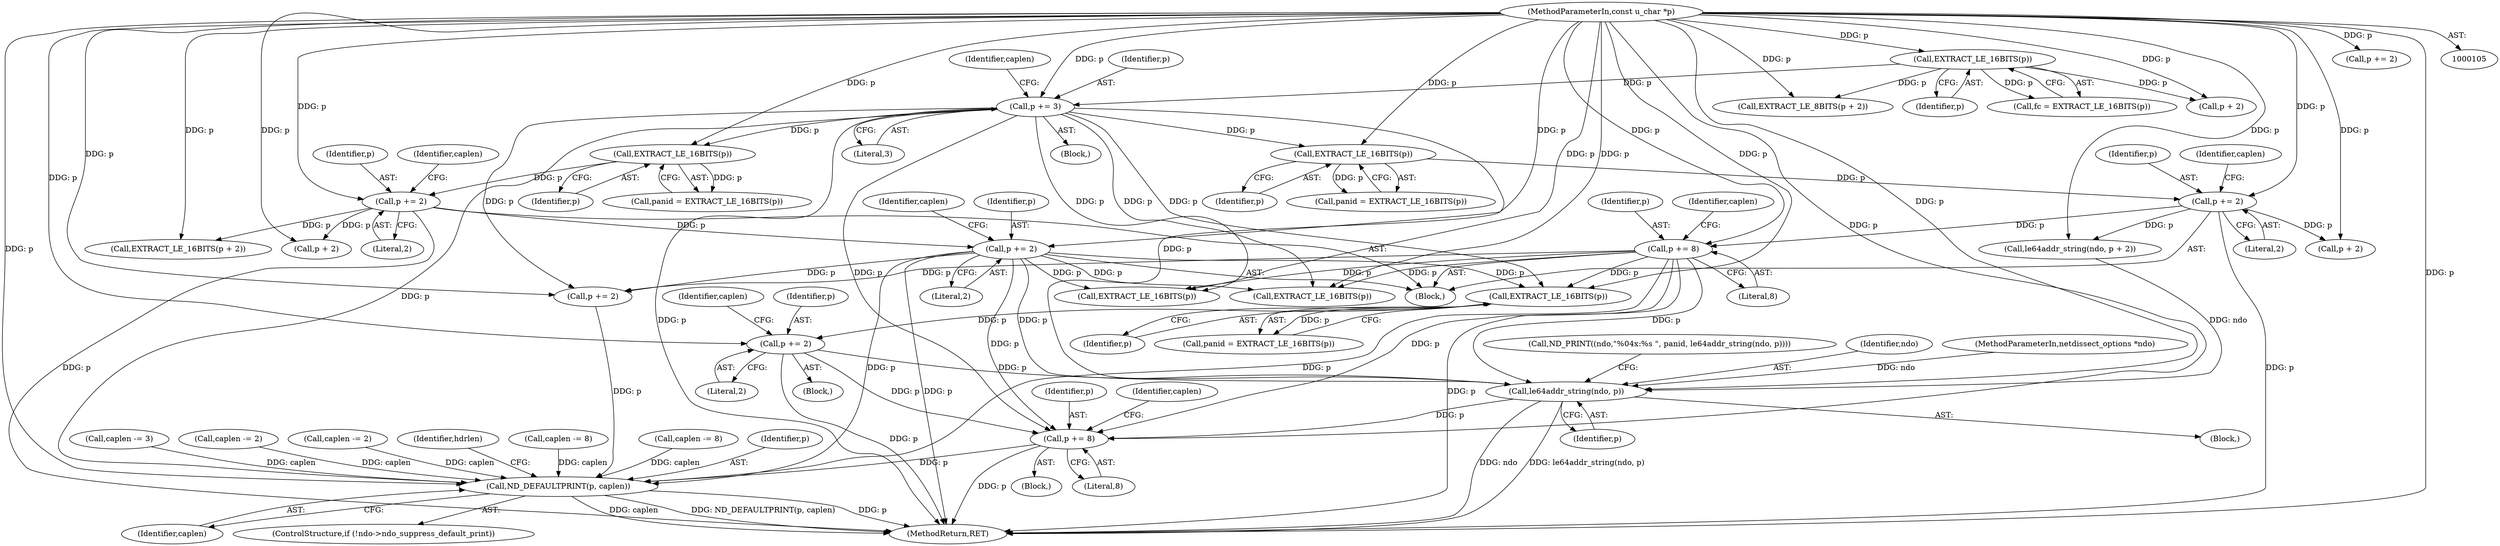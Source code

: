 digraph "0_tcpdump_a7e5f58f402e6919ec444a57946bade7dfd6b184@pointer" {
"1000451" [label="(Call,p += 2)"];
"1000449" [label="(Call,EXTRACT_LE_16BITS(p))"];
"1000259" [label="(Call,p += 2)"];
"1000224" [label="(Call,p += 2)"];
"1000222" [label="(Call,EXTRACT_LE_16BITS(p))"];
"1000147" [label="(Call,p += 3)"];
"1000108" [label="(MethodParameterIn,const u_char *p)"];
"1000139" [label="(Call,EXTRACT_LE_16BITS(p))"];
"1000321" [label="(Call,p += 8)"];
"1000285" [label="(Call,p += 2)"];
"1000283" [label="(Call,EXTRACT_LE_16BITS(p))"];
"1000482" [label="(Call,le64addr_string(ndo, p))"];
"1000485" [label="(Call,p += 8)"];
"1000500" [label="(Call,ND_DEFAULTPRINT(p, caplen))"];
"1000486" [label="(Identifier,p)"];
"1000324" [label="(Call,caplen -= 8)"];
"1000224" [label="(Call,p += 2)"];
"1000263" [label="(Identifier,caplen)"];
"1000325" [label="(Identifier,caplen)"];
"1000501" [label="(Identifier,p)"];
"1000150" [label="(Call,caplen -= 3)"];
"1000261" [label="(Literal,2)"];
"1000422" [label="(Call,caplen -= 2)"];
"1000225" [label="(Identifier,p)"];
"1000255" [label="(Call,EXTRACT_LE_16BITS(p + 2))"];
"1000384" [label="(Call,EXTRACT_LE_16BITS(p))"];
"1000386" [label="(Call,p += 2)"];
"1000475" [label="(Call,ND_PRINT((ndo,\"%04x:%s \", panid, le64addr_string(ndo, p))))"];
"1000175" [label="(Block,)"];
"1000482" [label="(Call,le64addr_string(ndo, p))"];
"1000484" [label="(Identifier,p)"];
"1000287" [label="(Literal,2)"];
"1000108" [label="(MethodParameterIn,const u_char *p)"];
"1000500" [label="(Call,ND_DEFAULTPRINT(p, caplen))"];
"1000286" [label="(Identifier,p)"];
"1000447" [label="(Call,panid = EXTRACT_LE_16BITS(p))"];
"1000435" [label="(Block,)"];
"1000148" [label="(Identifier,p)"];
"1000256" [label="(Call,p + 2)"];
"1000109" [label="(Block,)"];
"1000450" [label="(Identifier,p)"];
"1000143" [label="(Call,EXTRACT_LE_8BITS(p + 2))"];
"1000140" [label="(Identifier,p)"];
"1000480" [label="(Block,)"];
"1000281" [label="(Call,panid = EXTRACT_LE_16BITS(p))"];
"1000283" [label="(Call,EXTRACT_LE_16BITS(p))"];
"1000489" [label="(Identifier,caplen)"];
"1000502" [label="(Identifier,caplen)"];
"1000322" [label="(Identifier,p)"];
"1000262" [label="(Call,caplen -= 2)"];
"1000318" [label="(Call,p + 2)"];
"1000504" [label="(Identifier,hdrlen)"];
"1000417" [label="(Call,EXTRACT_LE_16BITS(p))"];
"1000149" [label="(Literal,3)"];
"1000419" [label="(Call,p += 2)"];
"1000323" [label="(Literal,8)"];
"1000483" [label="(Identifier,ndo)"];
"1000260" [label="(Identifier,p)"];
"1000289" [label="(Identifier,caplen)"];
"1000222" [label="(Call,EXTRACT_LE_16BITS(p))"];
"1000487" [label="(Literal,8)"];
"1000284" [label="(Identifier,p)"];
"1000485" [label="(Call,p += 8)"];
"1000220" [label="(Call,panid = EXTRACT_LE_16BITS(p))"];
"1000147" [label="(Call,p += 3)"];
"1000151" [label="(Identifier,caplen)"];
"1000455" [label="(Identifier,caplen)"];
"1000452" [label="(Identifier,p)"];
"1000453" [label="(Literal,2)"];
"1000259" [label="(Call,p += 2)"];
"1000223" [label="(Identifier,p)"];
"1000321" [label="(Call,p += 8)"];
"1000285" [label="(Call,p += 2)"];
"1000505" [label="(MethodReturn,RET)"];
"1000139" [label="(Call,EXTRACT_LE_16BITS(p))"];
"1000316" [label="(Call,le64addr_string(ndo, p + 2))"];
"1000137" [label="(Call,fc = EXTRACT_LE_16BITS(p))"];
"1000495" [label="(ControlStructure,if (!ndo->ndo_suppress_default_print))"];
"1000106" [label="(MethodParameterIn,netdissect_options *ndo)"];
"1000228" [label="(Identifier,caplen)"];
"1000488" [label="(Call,caplen -= 8)"];
"1000449" [label="(Call,EXTRACT_LE_16BITS(p))"];
"1000226" [label="(Literal,2)"];
"1000144" [label="(Call,p + 2)"];
"1000342" [label="(Block,)"];
"1000451" [label="(Call,p += 2)"];
"1000451" -> "1000435"  [label="AST: "];
"1000451" -> "1000453"  [label="CFG: "];
"1000452" -> "1000451"  [label="AST: "];
"1000453" -> "1000451"  [label="AST: "];
"1000455" -> "1000451"  [label="CFG: "];
"1000451" -> "1000505"  [label="DDG: p"];
"1000449" -> "1000451"  [label="DDG: p"];
"1000108" -> "1000451"  [label="DDG: p"];
"1000451" -> "1000482"  [label="DDG: p"];
"1000451" -> "1000485"  [label="DDG: p"];
"1000449" -> "1000447"  [label="AST: "];
"1000449" -> "1000450"  [label="CFG: "];
"1000450" -> "1000449"  [label="AST: "];
"1000447" -> "1000449"  [label="CFG: "];
"1000449" -> "1000447"  [label="DDG: p"];
"1000259" -> "1000449"  [label="DDG: p"];
"1000147" -> "1000449"  [label="DDG: p"];
"1000321" -> "1000449"  [label="DDG: p"];
"1000108" -> "1000449"  [label="DDG: p"];
"1000259" -> "1000175"  [label="AST: "];
"1000259" -> "1000261"  [label="CFG: "];
"1000260" -> "1000259"  [label="AST: "];
"1000261" -> "1000259"  [label="AST: "];
"1000263" -> "1000259"  [label="CFG: "];
"1000259" -> "1000505"  [label="DDG: p"];
"1000224" -> "1000259"  [label="DDG: p"];
"1000108" -> "1000259"  [label="DDG: p"];
"1000259" -> "1000384"  [label="DDG: p"];
"1000259" -> "1000417"  [label="DDG: p"];
"1000259" -> "1000419"  [label="DDG: p"];
"1000259" -> "1000482"  [label="DDG: p"];
"1000259" -> "1000485"  [label="DDG: p"];
"1000259" -> "1000500"  [label="DDG: p"];
"1000224" -> "1000175"  [label="AST: "];
"1000224" -> "1000226"  [label="CFG: "];
"1000225" -> "1000224"  [label="AST: "];
"1000226" -> "1000224"  [label="AST: "];
"1000228" -> "1000224"  [label="CFG: "];
"1000224" -> "1000505"  [label="DDG: p"];
"1000222" -> "1000224"  [label="DDG: p"];
"1000108" -> "1000224"  [label="DDG: p"];
"1000224" -> "1000255"  [label="DDG: p"];
"1000224" -> "1000256"  [label="DDG: p"];
"1000222" -> "1000220"  [label="AST: "];
"1000222" -> "1000223"  [label="CFG: "];
"1000223" -> "1000222"  [label="AST: "];
"1000220" -> "1000222"  [label="CFG: "];
"1000222" -> "1000220"  [label="DDG: p"];
"1000147" -> "1000222"  [label="DDG: p"];
"1000108" -> "1000222"  [label="DDG: p"];
"1000147" -> "1000109"  [label="AST: "];
"1000147" -> "1000149"  [label="CFG: "];
"1000148" -> "1000147"  [label="AST: "];
"1000149" -> "1000147"  [label="AST: "];
"1000151" -> "1000147"  [label="CFG: "];
"1000147" -> "1000505"  [label="DDG: p"];
"1000108" -> "1000147"  [label="DDG: p"];
"1000139" -> "1000147"  [label="DDG: p"];
"1000147" -> "1000283"  [label="DDG: p"];
"1000147" -> "1000384"  [label="DDG: p"];
"1000147" -> "1000417"  [label="DDG: p"];
"1000147" -> "1000419"  [label="DDG: p"];
"1000147" -> "1000482"  [label="DDG: p"];
"1000147" -> "1000485"  [label="DDG: p"];
"1000147" -> "1000500"  [label="DDG: p"];
"1000108" -> "1000105"  [label="AST: "];
"1000108" -> "1000505"  [label="DDG: p"];
"1000108" -> "1000139"  [label="DDG: p"];
"1000108" -> "1000143"  [label="DDG: p"];
"1000108" -> "1000144"  [label="DDG: p"];
"1000108" -> "1000255"  [label="DDG: p"];
"1000108" -> "1000256"  [label="DDG: p"];
"1000108" -> "1000283"  [label="DDG: p"];
"1000108" -> "1000285"  [label="DDG: p"];
"1000108" -> "1000316"  [label="DDG: p"];
"1000108" -> "1000318"  [label="DDG: p"];
"1000108" -> "1000321"  [label="DDG: p"];
"1000108" -> "1000384"  [label="DDG: p"];
"1000108" -> "1000386"  [label="DDG: p"];
"1000108" -> "1000417"  [label="DDG: p"];
"1000108" -> "1000419"  [label="DDG: p"];
"1000108" -> "1000482"  [label="DDG: p"];
"1000108" -> "1000485"  [label="DDG: p"];
"1000108" -> "1000500"  [label="DDG: p"];
"1000139" -> "1000137"  [label="AST: "];
"1000139" -> "1000140"  [label="CFG: "];
"1000140" -> "1000139"  [label="AST: "];
"1000137" -> "1000139"  [label="CFG: "];
"1000139" -> "1000137"  [label="DDG: p"];
"1000139" -> "1000143"  [label="DDG: p"];
"1000139" -> "1000144"  [label="DDG: p"];
"1000321" -> "1000175"  [label="AST: "];
"1000321" -> "1000323"  [label="CFG: "];
"1000322" -> "1000321"  [label="AST: "];
"1000323" -> "1000321"  [label="AST: "];
"1000325" -> "1000321"  [label="CFG: "];
"1000321" -> "1000505"  [label="DDG: p"];
"1000285" -> "1000321"  [label="DDG: p"];
"1000321" -> "1000384"  [label="DDG: p"];
"1000321" -> "1000417"  [label="DDG: p"];
"1000321" -> "1000419"  [label="DDG: p"];
"1000321" -> "1000482"  [label="DDG: p"];
"1000321" -> "1000485"  [label="DDG: p"];
"1000321" -> "1000500"  [label="DDG: p"];
"1000285" -> "1000175"  [label="AST: "];
"1000285" -> "1000287"  [label="CFG: "];
"1000286" -> "1000285"  [label="AST: "];
"1000287" -> "1000285"  [label="AST: "];
"1000289" -> "1000285"  [label="CFG: "];
"1000285" -> "1000505"  [label="DDG: p"];
"1000283" -> "1000285"  [label="DDG: p"];
"1000285" -> "1000316"  [label="DDG: p"];
"1000285" -> "1000318"  [label="DDG: p"];
"1000283" -> "1000281"  [label="AST: "];
"1000283" -> "1000284"  [label="CFG: "];
"1000284" -> "1000283"  [label="AST: "];
"1000281" -> "1000283"  [label="CFG: "];
"1000283" -> "1000281"  [label="DDG: p"];
"1000482" -> "1000480"  [label="AST: "];
"1000482" -> "1000484"  [label="CFG: "];
"1000483" -> "1000482"  [label="AST: "];
"1000484" -> "1000482"  [label="AST: "];
"1000475" -> "1000482"  [label="CFG: "];
"1000482" -> "1000505"  [label="DDG: ndo"];
"1000482" -> "1000505"  [label="DDG: le64addr_string(ndo, p)"];
"1000316" -> "1000482"  [label="DDG: ndo"];
"1000106" -> "1000482"  [label="DDG: ndo"];
"1000482" -> "1000485"  [label="DDG: p"];
"1000485" -> "1000342"  [label="AST: "];
"1000485" -> "1000487"  [label="CFG: "];
"1000486" -> "1000485"  [label="AST: "];
"1000487" -> "1000485"  [label="AST: "];
"1000489" -> "1000485"  [label="CFG: "];
"1000485" -> "1000505"  [label="DDG: p"];
"1000485" -> "1000500"  [label="DDG: p"];
"1000500" -> "1000495"  [label="AST: "];
"1000500" -> "1000502"  [label="CFG: "];
"1000501" -> "1000500"  [label="AST: "];
"1000502" -> "1000500"  [label="AST: "];
"1000504" -> "1000500"  [label="CFG: "];
"1000500" -> "1000505"  [label="DDG: caplen"];
"1000500" -> "1000505"  [label="DDG: ND_DEFAULTPRINT(p, caplen)"];
"1000500" -> "1000505"  [label="DDG: p"];
"1000419" -> "1000500"  [label="DDG: p"];
"1000422" -> "1000500"  [label="DDG: caplen"];
"1000262" -> "1000500"  [label="DDG: caplen"];
"1000324" -> "1000500"  [label="DDG: caplen"];
"1000488" -> "1000500"  [label="DDG: caplen"];
"1000150" -> "1000500"  [label="DDG: caplen"];
}
